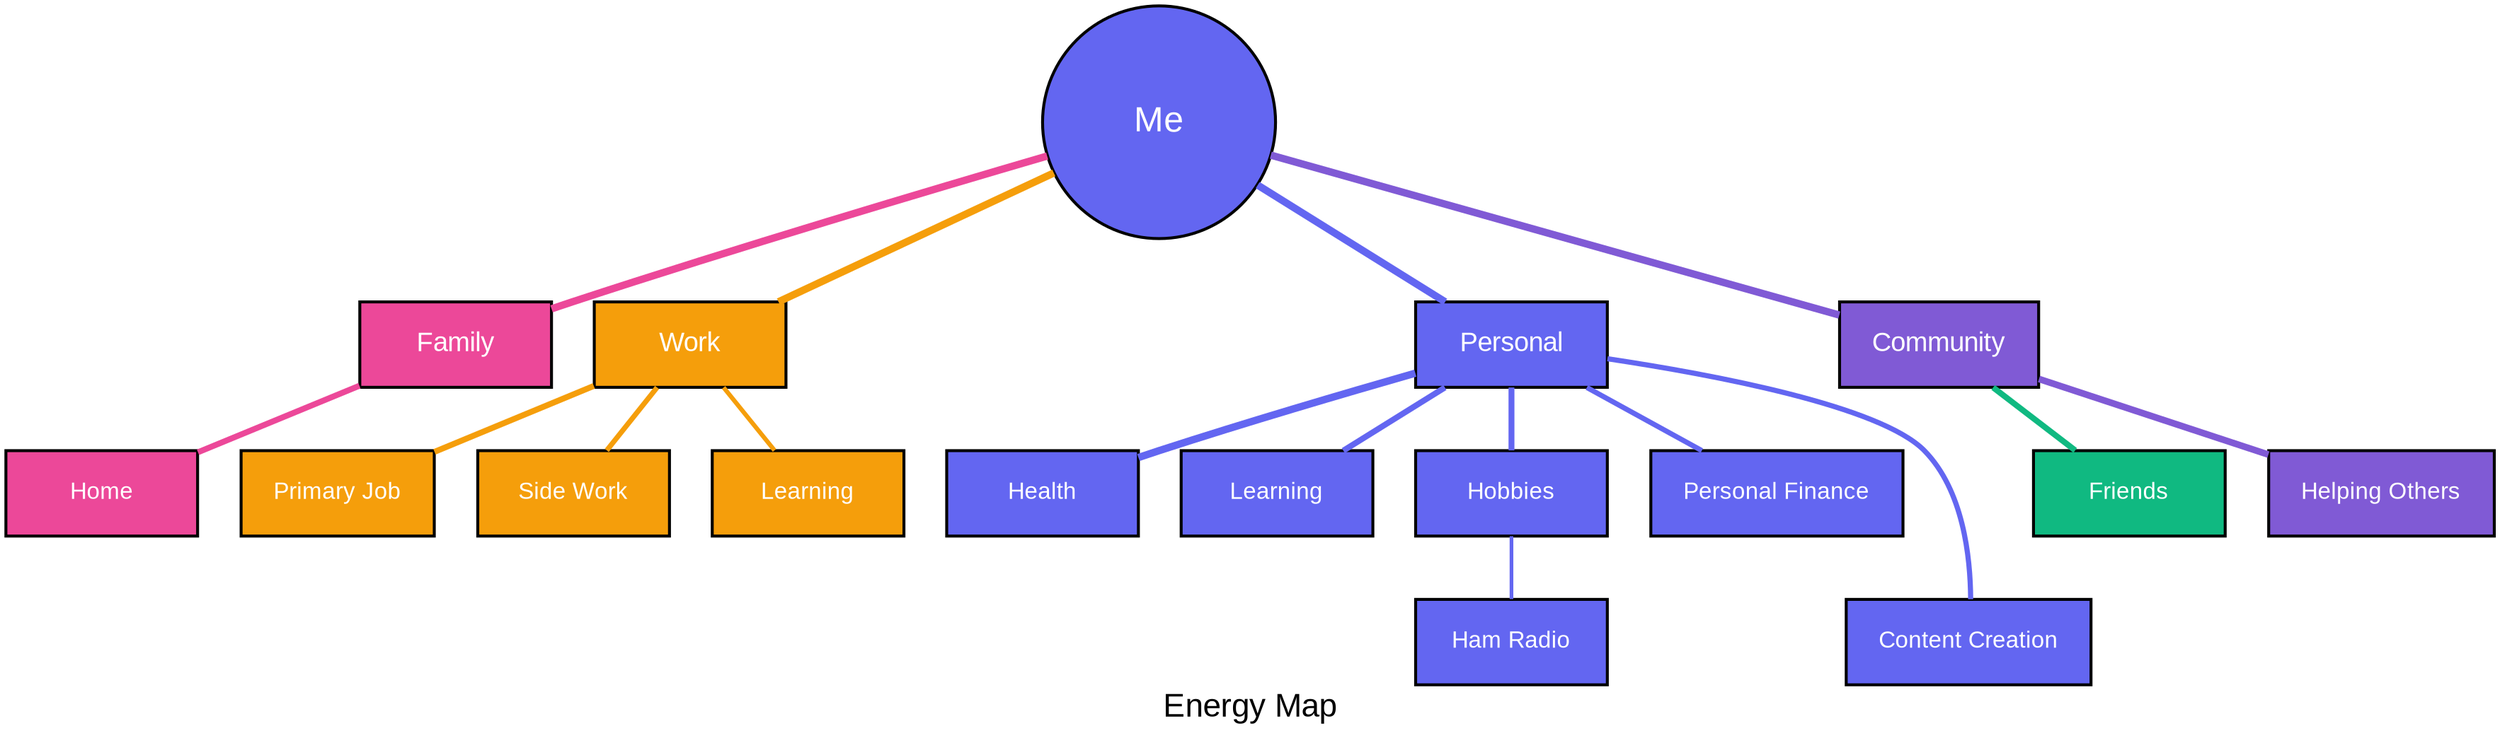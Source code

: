 digraph EnergyMap {
    // Basic settings
    graph [fontname="Arial", fontsize=22, label="Energy Map", splines=true, nodesep=0.4, ranksep=0.6];
    node [fontname="Arial", style="filled", shape="box", fontcolor="white", fontsize=16, margin="0.3,0.2", height=0.8, width=1.8, penwidth=2];
    edge [penwidth=3, arrowhead=none];
    
    // Main node
    Me [fillcolor="#6366F1", shape="circle", width=2.2, height=2.2, label="Me", fontsize=24];
    
    // Family section
    Family [fillcolor="#EC4899", fontsize=18, label="Family"];
    Home [fillcolor="#EC4899", label="Home"];
    
    // Work section
    Work [fillcolor="#F59E0B", fontsize=18, label="Work"];
    PrimaryJob [fillcolor="#F59E0B", label="Primary Job"];
    SideWork [fillcolor="#F59E0B", label="Side Work"];
    WorkLearning [fillcolor="#F59E0B", label="Learning"];
    
    // Personal section
    Personal [fillcolor="#6366F1", fontsize=18, label="Personal"];
    Health [fillcolor="#6366F1", label="Health"];
    Learning [fillcolor="#6366F1", label="Learning"];
    Hobbies [fillcolor="#6366F1", label="Hobbies"];
    Finance [fillcolor="#6366F1", label="Personal Finance"];
    ContentCreation [fillcolor="#6366F1", label="Content Creation"];
    HamRadio [fillcolor="#6366F1", label="Ham Radio"];
    
    // Community section
    Community [fillcolor="#805AD5", fontsize=18, label="Community"];
    Friends [fillcolor="#10B981", label="Friends"];
    Helping [fillcolor="#805AD5", label="Helping Others"];
    
    // Create the structured layout with 3 rows
    {rank=same; Me}
    {rank=same; Family; Work}
    {rank=same; Personal; Community}
    {rank=same; Home; PrimaryJob}
    {rank=same; Health; Friends}
    {rank=same; SideWork; Learning}
    {rank=same; WorkLearning; Hobbies}
    {rank=same; Finance; Helping}
    {rank=same; ContentCreation; HamRadio}
    
    // Connect Me directly to main categories
    Me -> Family [color="#EC4899", penwidth=5];
    Me -> Work [color="#F59E0B", penwidth=5];
    Me -> Personal [color="#6366F1", penwidth=5];
    Me -> Community [color="#805AD5", penwidth=5];
    
    // Family connections
    Family -> Home [color="#EC4899", penwidth=4];
    
    // Work connections
    Work -> PrimaryJob [color="#F59E0B", penwidth=4];
    Work -> SideWork [color="#F59E0B", penwidth=3.5];
    Work -> WorkLearning [color="#F59E0B", penwidth=3];
    
    // Personal connections
    Personal -> Health [color="#6366F1", penwidth=5];
    Personal -> Learning [color="#6366F1", penwidth=4];
    Personal -> Hobbies [color="#6366F1", penwidth=4];
    Personal -> Finance [color="#6366F1", penwidth=3.5];
    Personal -> ContentCreation [color="#6366F1", penwidth=3.5];
    Hobbies -> HamRadio [color="#6366F1", penwidth=2.5];
    
    // Community connections
    Community -> Friends [color="#10B981", penwidth=4];
    Community -> Helping [color="#805AD5", penwidth=4.5];
    
    // Force layout for main categories
    Family -> Work [style=invis];
    Personal -> Community [style=invis];
    
    // Use subgraphs to force organization into columns
    subgraph cluster_left {
        label="";
        color=white;
        Family; Home;
        Personal; Health; Learning; Hobbies; Finance; ContentCreation; HamRadio;
    }
    
    subgraph cluster_right {
        label="";
        color=white;
        Work; PrimaryJob; SideWork; WorkLearning;
        Community; Friends; Helping;
    }
    
    // Enforce top-down flow in the graph
    edge [constraint=true];
}